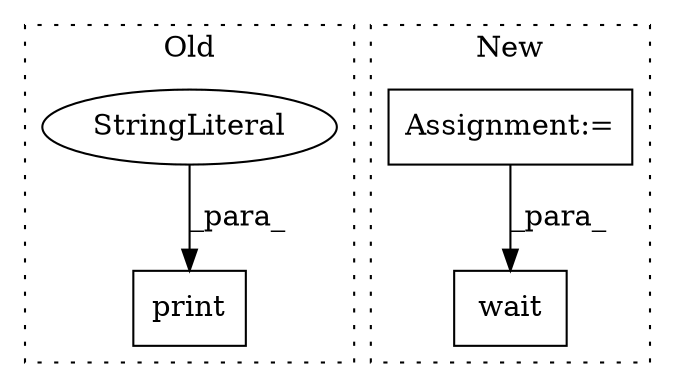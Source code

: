 digraph G {
subgraph cluster0 {
1 [label="print" a="32" s="3192,3304" l="6,1" shape="box"];
3 [label="StringLiteral" a="45" s="3198" l="34" shape="ellipse"];
label = "Old";
style="dotted";
}
subgraph cluster1 {
2 [label="wait" a="32" s="3509,3521" l="5,1" shape="box"];
4 [label="Assignment:=" a="7" s="1455" l="7" shape="box"];
label = "New";
style="dotted";
}
3 -> 1 [label="_para_"];
4 -> 2 [label="_para_"];
}
